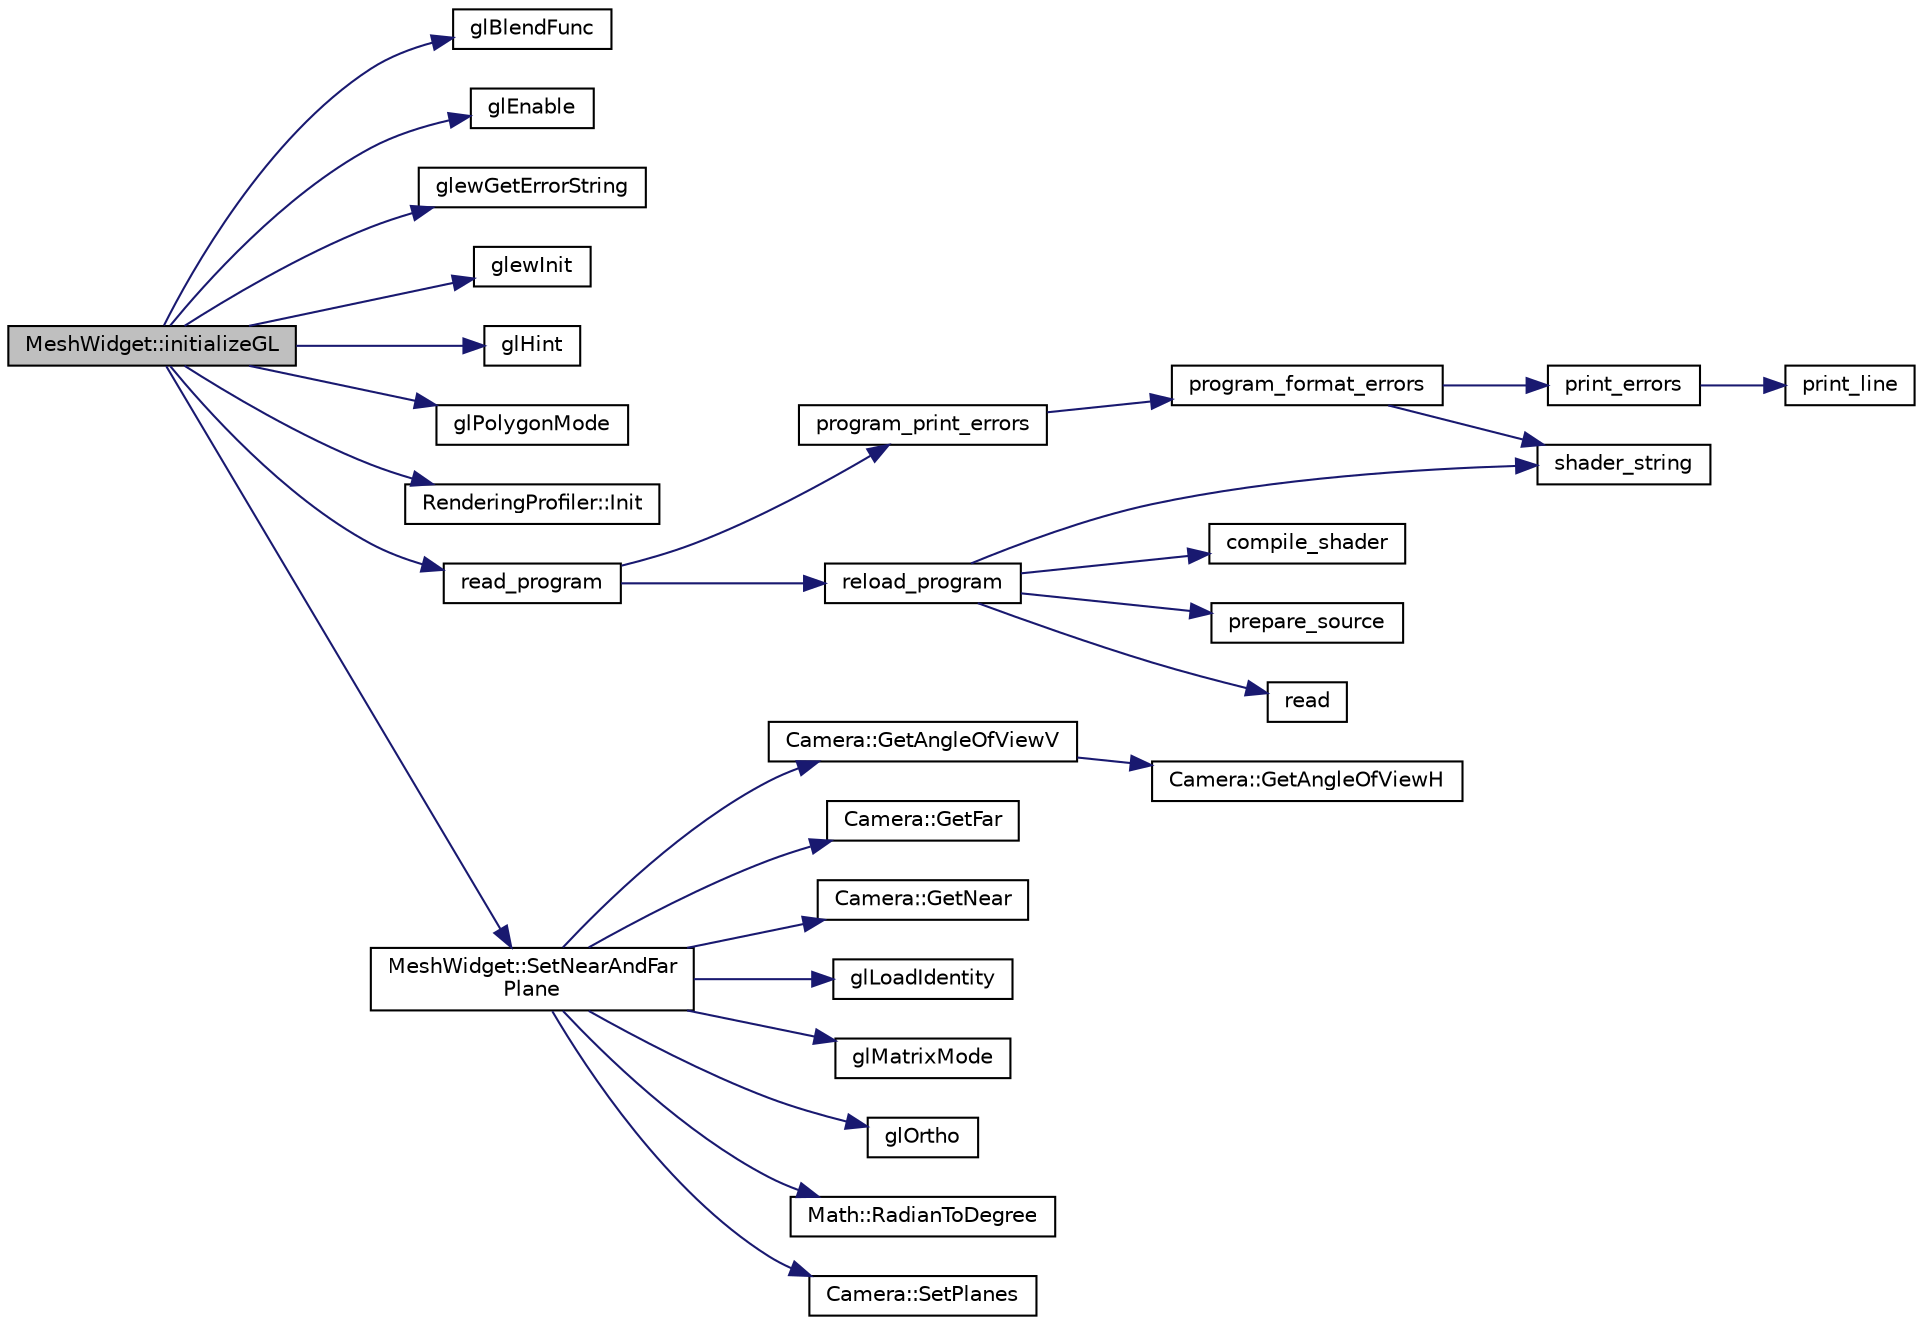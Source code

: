 digraph "MeshWidget::initializeGL"
{
 // LATEX_PDF_SIZE
  edge [fontname="Helvetica",fontsize="10",labelfontname="Helvetica",labelfontsize="10"];
  node [fontname="Helvetica",fontsize="10",shape=record];
  rankdir="LR";
  Node1 [label="MeshWidget::initializeGL",height=0.2,width=0.4,color="black", fillcolor="grey75", style="filled", fontcolor="black",tooltip="Initialize OpenGL, shaders and a camera centered at origin."];
  Node1 -> Node2 [color="midnightblue",fontsize="10",style="solid",fontname="Helvetica"];
  Node2 [label="glBlendFunc",height=0.2,width=0.4,color="black", fillcolor="white", style="filled",URL="$_g_l_8h.html#a08b6949a2419c5796d1df8733125b616",tooltip=" "];
  Node1 -> Node3 [color="midnightblue",fontsize="10",style="solid",fontname="Helvetica"];
  Node3 [label="glEnable",height=0.2,width=0.4,color="black", fillcolor="white", style="filled",URL="$_g_l_8h.html#ae987bcabd1885164dcedbf30073fb008",tooltip=" "];
  Node1 -> Node4 [color="midnightblue",fontsize="10",style="solid",fontname="Helvetica"];
  Node4 [label="glewGetErrorString",height=0.2,width=0.4,color="black", fillcolor="white", style="filled",URL="$glew_8h.html#af224d9f0a0dc547c1e1798727fce9a75",tooltip=" "];
  Node1 -> Node5 [color="midnightblue",fontsize="10",style="solid",fontname="Helvetica"];
  Node5 [label="glewInit",height=0.2,width=0.4,color="black", fillcolor="white", style="filled",URL="$glew_8h.html#af39d420d8826819cb0108c6f1be0dc1b",tooltip=" "];
  Node1 -> Node6 [color="midnightblue",fontsize="10",style="solid",fontname="Helvetica"];
  Node6 [label="glHint",height=0.2,width=0.4,color="black", fillcolor="white", style="filled",URL="$_g_l_8h.html#ab4ea23337b55039286ead512965e5709",tooltip=" "];
  Node1 -> Node7 [color="midnightblue",fontsize="10",style="solid",fontname="Helvetica"];
  Node7 [label="glPolygonMode",height=0.2,width=0.4,color="black", fillcolor="white", style="filled",URL="$_g_l_8h.html#a96085dd4904a0e656c0d74fce4d4d8a1",tooltip=" "];
  Node1 -> Node8 [color="midnightblue",fontsize="10",style="solid",fontname="Helvetica"];
  Node8 [label="RenderingProfiler::Init",height=0.2,width=0.4,color="black", fillcolor="white", style="filled",URL="$class_rendering_profiler.html#a4cdfb075e6c0e268268bd4b0a56b072d",tooltip="Init the profiler. Only has to be done once in the program."];
  Node1 -> Node9 [color="midnightblue",fontsize="10",style="solid",fontname="Helvetica"];
  Node9 [label="read_program",height=0.2,width=0.4,color="black", fillcolor="white", style="filled",URL="$shader-api_8cpp.html#a12fb5314d4690f49fc42abd1767d2a68",tooltip=" "];
  Node9 -> Node10 [color="midnightblue",fontsize="10",style="solid",fontname="Helvetica"];
  Node10 [label="program_print_errors",height=0.2,width=0.4,color="black", fillcolor="white", style="filled",URL="$shader-api_8cpp.html#a873fe3eb898a9ffe19c8274f83116b8a",tooltip=" "];
  Node10 -> Node11 [color="midnightblue",fontsize="10",style="solid",fontname="Helvetica"];
  Node11 [label="program_format_errors",height=0.2,width=0.4,color="black", fillcolor="white", style="filled",URL="$shader-api_8cpp.html#acb379652a3176b4038d8badff9108214",tooltip=" "];
  Node11 -> Node12 [color="midnightblue",fontsize="10",style="solid",fontname="Helvetica"];
  Node12 [label="print_errors",height=0.2,width=0.4,color="black", fillcolor="white", style="filled",URL="$shader-api_8cpp.html#a297cb216c7b0fa48b3069da555314f3a",tooltip=" "];
  Node12 -> Node13 [color="midnightblue",fontsize="10",style="solid",fontname="Helvetica"];
  Node13 [label="print_line",height=0.2,width=0.4,color="black", fillcolor="white", style="filled",URL="$shader-api_8cpp.html#ae7cfe180d0d03826c9135ddd0965222b",tooltip=" "];
  Node11 -> Node14 [color="midnightblue",fontsize="10",style="solid",fontname="Helvetica"];
  Node14 [label="shader_string",height=0.2,width=0.4,color="black", fillcolor="white", style="filled",URL="$shader-api_8cpp.html#a40716a0db2fb5778d9a12a607c6fe7ec",tooltip=" "];
  Node9 -> Node15 [color="midnightblue",fontsize="10",style="solid",fontname="Helvetica"];
  Node15 [label="reload_program",height=0.2,width=0.4,color="black", fillcolor="white", style="filled",URL="$shader-api_8cpp.html#ab0906abeee83bcb28874b8758423c558",tooltip=" "];
  Node15 -> Node16 [color="midnightblue",fontsize="10",style="solid",fontname="Helvetica"];
  Node16 [label="compile_shader",height=0.2,width=0.4,color="black", fillcolor="white", style="filled",URL="$shader-api_8cpp.html#a16e00f9ec01e36458c29f41bd0dd6dcf",tooltip=" "];
  Node15 -> Node17 [color="midnightblue",fontsize="10",style="solid",fontname="Helvetica"];
  Node17 [label="prepare_source",height=0.2,width=0.4,color="black", fillcolor="white", style="filled",URL="$shader-api_8cpp.html#a975026fd68ce8a9fe702aa5b3f92a6ab",tooltip=" "];
  Node15 -> Node18 [color="midnightblue",fontsize="10",style="solid",fontname="Helvetica"];
  Node18 [label="read",height=0.2,width=0.4,color="black", fillcolor="white", style="filled",URL="$shader-api_8cpp.html#aa6435e993e7baf642eb7e51409207646",tooltip=" "];
  Node15 -> Node14 [color="midnightblue",fontsize="10",style="solid",fontname="Helvetica"];
  Node1 -> Node19 [color="midnightblue",fontsize="10",style="solid",fontname="Helvetica"];
  Node19 [label="MeshWidget::SetNearAndFar\lPlane",height=0.2,width=0.4,color="black", fillcolor="white", style="filled",URL="$class_mesh_widget.html#a622efd906553896d76edb9161e095885",tooltip="Set the near and far clipping planes of the camera."];
  Node19 -> Node20 [color="midnightblue",fontsize="10",style="solid",fontname="Helvetica"];
  Node20 [label="Camera::GetAngleOfViewV",height=0.2,width=0.4,color="black", fillcolor="white", style="filled",URL="$class_camera.html#a10e3b183465dd2c7b3d2220684b67389",tooltip="Returns the vertical angle of view."];
  Node20 -> Node21 [color="midnightblue",fontsize="10",style="solid",fontname="Helvetica"];
  Node21 [label="Camera::GetAngleOfViewH",height=0.2,width=0.4,color="black", fillcolor="white", style="filled",URL="$class_camera.html#a3fd16cdcc605617518f8dc50291ff0ab",tooltip="Returns the horizontal angle of view."];
  Node19 -> Node22 [color="midnightblue",fontsize="10",style="solid",fontname="Helvetica"];
  Node22 [label="Camera::GetFar",height=0.2,width=0.4,color="black", fillcolor="white", style="filled",URL="$class_camera.html#a683bba08362123673b442516c5019b6d",tooltip="Get the far distance."];
  Node19 -> Node23 [color="midnightblue",fontsize="10",style="solid",fontname="Helvetica"];
  Node23 [label="Camera::GetNear",height=0.2,width=0.4,color="black", fillcolor="white", style="filled",URL="$class_camera.html#a02dbeff88f9b733b2279fcac243c282c",tooltip="Get the near distance."];
  Node19 -> Node24 [color="midnightblue",fontsize="10",style="solid",fontname="Helvetica"];
  Node24 [label="glLoadIdentity",height=0.2,width=0.4,color="black", fillcolor="white", style="filled",URL="$_g_l_8h.html#ae4d8176aa24fe6d7afcad24d7e582bc6",tooltip=" "];
  Node19 -> Node25 [color="midnightblue",fontsize="10",style="solid",fontname="Helvetica"];
  Node25 [label="glMatrixMode",height=0.2,width=0.4,color="black", fillcolor="white", style="filled",URL="$_g_l_8h.html#abf278d4f613bc04bc94f8acea8f56f15",tooltip=" "];
  Node19 -> Node26 [color="midnightblue",fontsize="10",style="solid",fontname="Helvetica"];
  Node26 [label="glOrtho",height=0.2,width=0.4,color="black", fillcolor="white", style="filled",URL="$_g_l_8h.html#a4594f62a506347e3601bb057da595997",tooltip=" "];
  Node19 -> Node27 [color="midnightblue",fontsize="10",style="solid",fontname="Helvetica"];
  Node27 [label="Math::RadianToDegree",height=0.2,width=0.4,color="black", fillcolor="white", style="filled",URL="$class_math.html#adb7bf9d2b1cccf1bd33f0d8f46f37f70",tooltip="Convert radian to degrees."];
  Node19 -> Node28 [color="midnightblue",fontsize="10",style="solid",fontname="Helvetica"];
  Node28 [label="Camera::SetPlanes",height=0.2,width=0.4,color="black", fillcolor="white", style="filled",URL="$class_camera.html#a30aca50ca06fba92311862c705c8ed54",tooltip="Set the near and far planes."];
}
